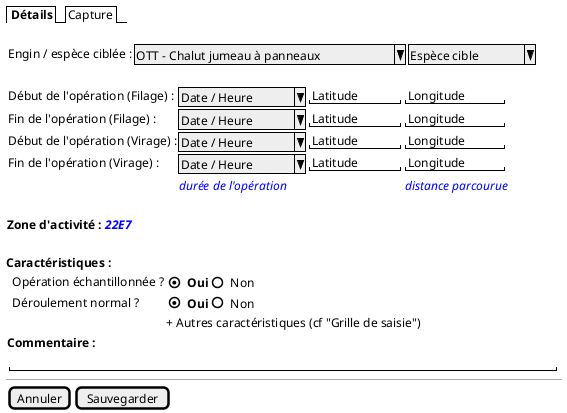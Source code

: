 @startsalt
{

  {/ <b> Détails | Capture }
  .
    {
      { Engin / espèce ciblée : | ^ OTT - Chalut jumeau à panneaux ^ | ^ Espèce cible ^ }
        .
      {
        Début de l'opération (Filage) : | ^ Date / Heure ^ | "Latitude   " | "Longitude   "
        Fin de l'opération (Filage) :   | ^ Date / Heure ^ | "Latitude   " | "Longitude   "
        Début de l'opération (Virage) : | ^ Date / Heure ^ | "Latitude   " | "Longitude   "
        Fin de l'opération (Virage) :   | ^ Date / Heure ^ | "Latitude   " | "Longitude   "
        . | <i><color:blue>durée de l'opération | . | <i><color:blue>distance parcourue
      }
    }
    .
    {
    <b>Zone d'activité : <i><color:blue>22E7
    }
    .

    <b>Caractéristiques :

    {
      . | Opération échantillonnée ? { (X) <b>Oui | () Non }
      . | Déroulement normal ? { (X) <b>Oui | () Non }
      . | . | + Autres caractéristiques (cf "Grille de saisie")
    }

    {
        <b>Commentaire :

        { "                                                                    "}
    }

  --

  {
    [Annuler] | [Sauvegarder]
  }
}
@endsalt
